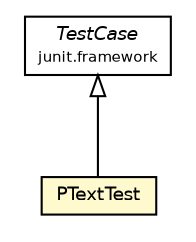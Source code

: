#!/usr/local/bin/dot
#
# Class diagram 
# Generated by UmlGraph version 4.6 (http://www.spinellis.gr/sw/umlgraph)
#

digraph G {
	edge [fontname="Helvetica",fontsize=10,labelfontname="Helvetica",labelfontsize=10];
	node [fontname="Helvetica",fontsize=10,shape=plaintext];
	// edu.umd.cs.piccolo.nodes.PTextTest
	c128 [label=<<table border="0" cellborder="1" cellspacing="0" cellpadding="2" port="p" bgcolor="lemonChiffon" href="./PTextTest.html">
		<tr><td><table border="0" cellspacing="0" cellpadding="1">
			<tr><td> PTextTest </td></tr>
		</table></td></tr>
		</table>>, fontname="Helvetica", fontcolor="black", fontsize=9.0];
	//edu.umd.cs.piccolo.nodes.PTextTest extends junit.framework.TestCase
	c138:p -> c128:p [dir=back,arrowtail=empty];
	// junit.framework.TestCase
	c138 [label=<<table border="0" cellborder="1" cellspacing="0" cellpadding="2" port="p">
		<tr><td><table border="0" cellspacing="0" cellpadding="1">
			<tr><td><font face="Helvetica-Oblique"> TestCase </font></td></tr>
			<tr><td><font point-size="7.0"> junit.framework </font></td></tr>
		</table></td></tr>
		</table>>, fontname="Helvetica", fontcolor="black", fontsize=9.0];
}

